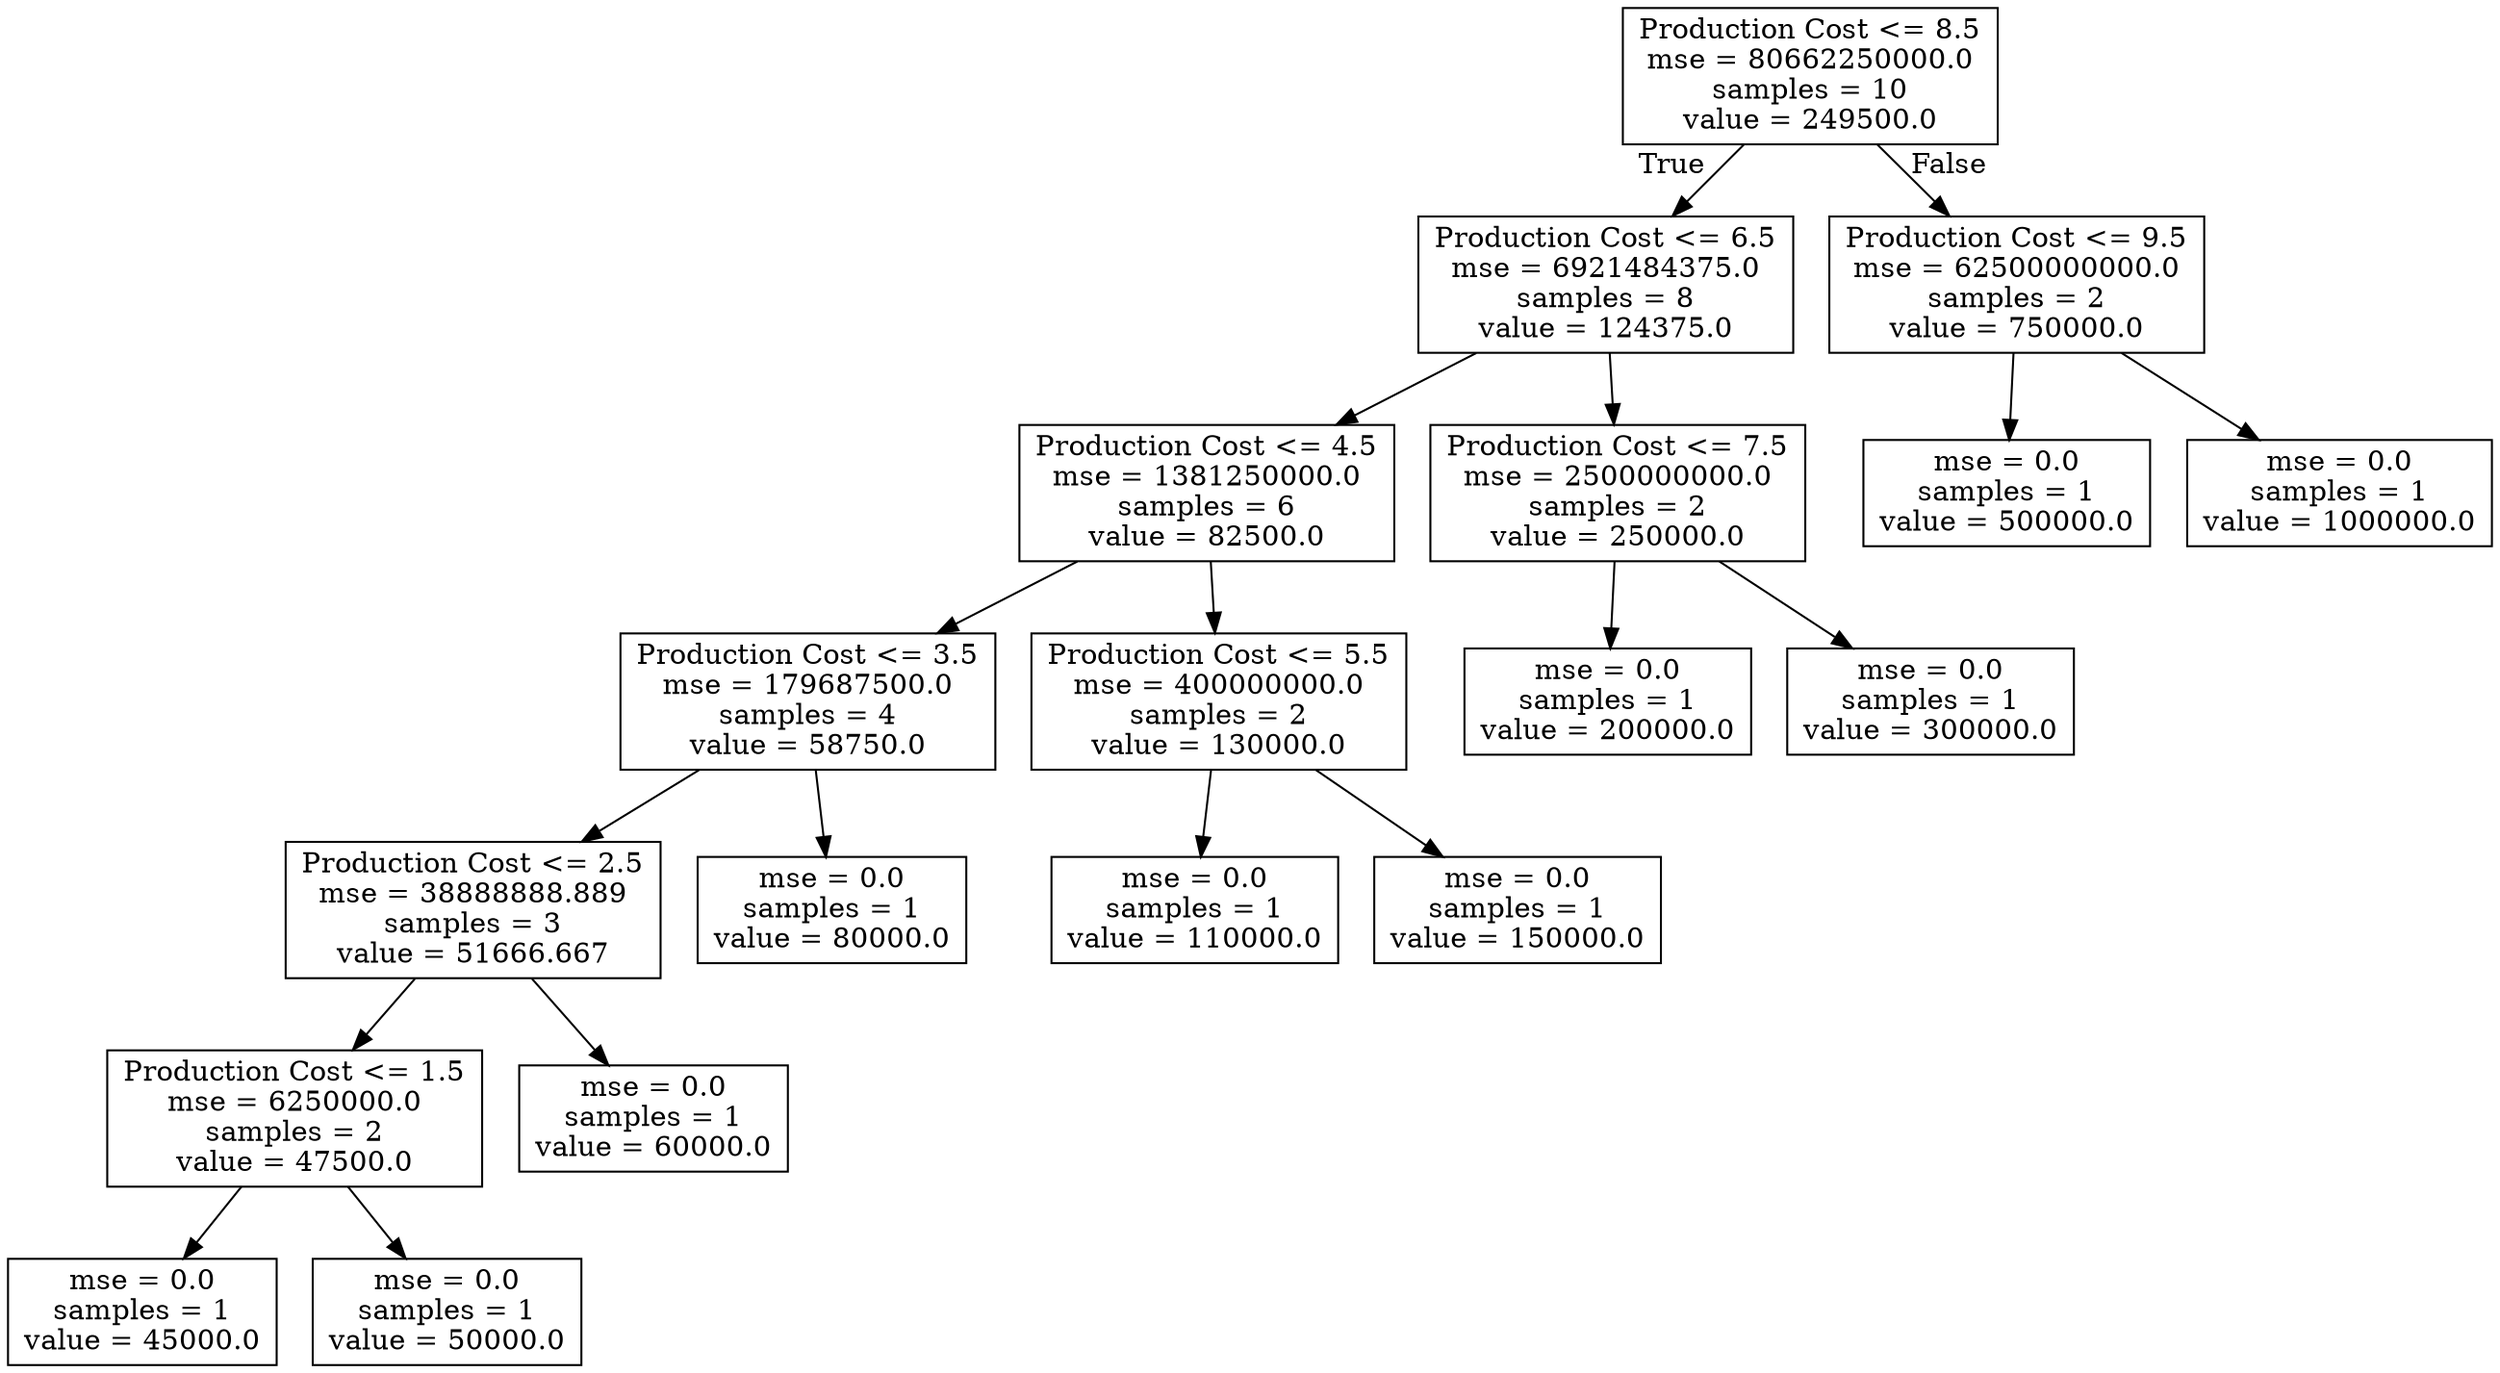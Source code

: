 digraph Tree {
node [shape=box] ;
0 [label="Production Cost <= 8.5\nmse = 80662250000.0\nsamples = 10\nvalue = 249500.0"] ;
1 [label="Production Cost <= 6.5\nmse = 6921484375.0\nsamples = 8\nvalue = 124375.0"] ;
0 -> 1 [labeldistance=2.5, labelangle=45, headlabel="True"] ;
2 [label="Production Cost <= 4.5\nmse = 1381250000.0\nsamples = 6\nvalue = 82500.0"] ;
1 -> 2 ;
3 [label="Production Cost <= 3.5\nmse = 179687500.0\nsamples = 4\nvalue = 58750.0"] ;
2 -> 3 ;
4 [label="Production Cost <= 2.5\nmse = 38888888.889\nsamples = 3\nvalue = 51666.667"] ;
3 -> 4 ;
5 [label="Production Cost <= 1.5\nmse = 6250000.0\nsamples = 2\nvalue = 47500.0"] ;
4 -> 5 ;
6 [label="mse = 0.0\nsamples = 1\nvalue = 45000.0"] ;
5 -> 6 ;
7 [label="mse = 0.0\nsamples = 1\nvalue = 50000.0"] ;
5 -> 7 ;
8 [label="mse = 0.0\nsamples = 1\nvalue = 60000.0"] ;
4 -> 8 ;
9 [label="mse = 0.0\nsamples = 1\nvalue = 80000.0"] ;
3 -> 9 ;
10 [label="Production Cost <= 5.5\nmse = 400000000.0\nsamples = 2\nvalue = 130000.0"] ;
2 -> 10 ;
11 [label="mse = 0.0\nsamples = 1\nvalue = 110000.0"] ;
10 -> 11 ;
12 [label="mse = 0.0\nsamples = 1\nvalue = 150000.0"] ;
10 -> 12 ;
13 [label="Production Cost <= 7.5\nmse = 2500000000.0\nsamples = 2\nvalue = 250000.0"] ;
1 -> 13 ;
14 [label="mse = 0.0\nsamples = 1\nvalue = 200000.0"] ;
13 -> 14 ;
15 [label="mse = 0.0\nsamples = 1\nvalue = 300000.0"] ;
13 -> 15 ;
16 [label="Production Cost <= 9.5\nmse = 62500000000.0\nsamples = 2\nvalue = 750000.0"] ;
0 -> 16 [labeldistance=2.5, labelangle=-45, headlabel="False"] ;
17 [label="mse = 0.0\nsamples = 1\nvalue = 500000.0"] ;
16 -> 17 ;
18 [label="mse = 0.0\nsamples = 1\nvalue = 1000000.0"] ;
16 -> 18 ;
}